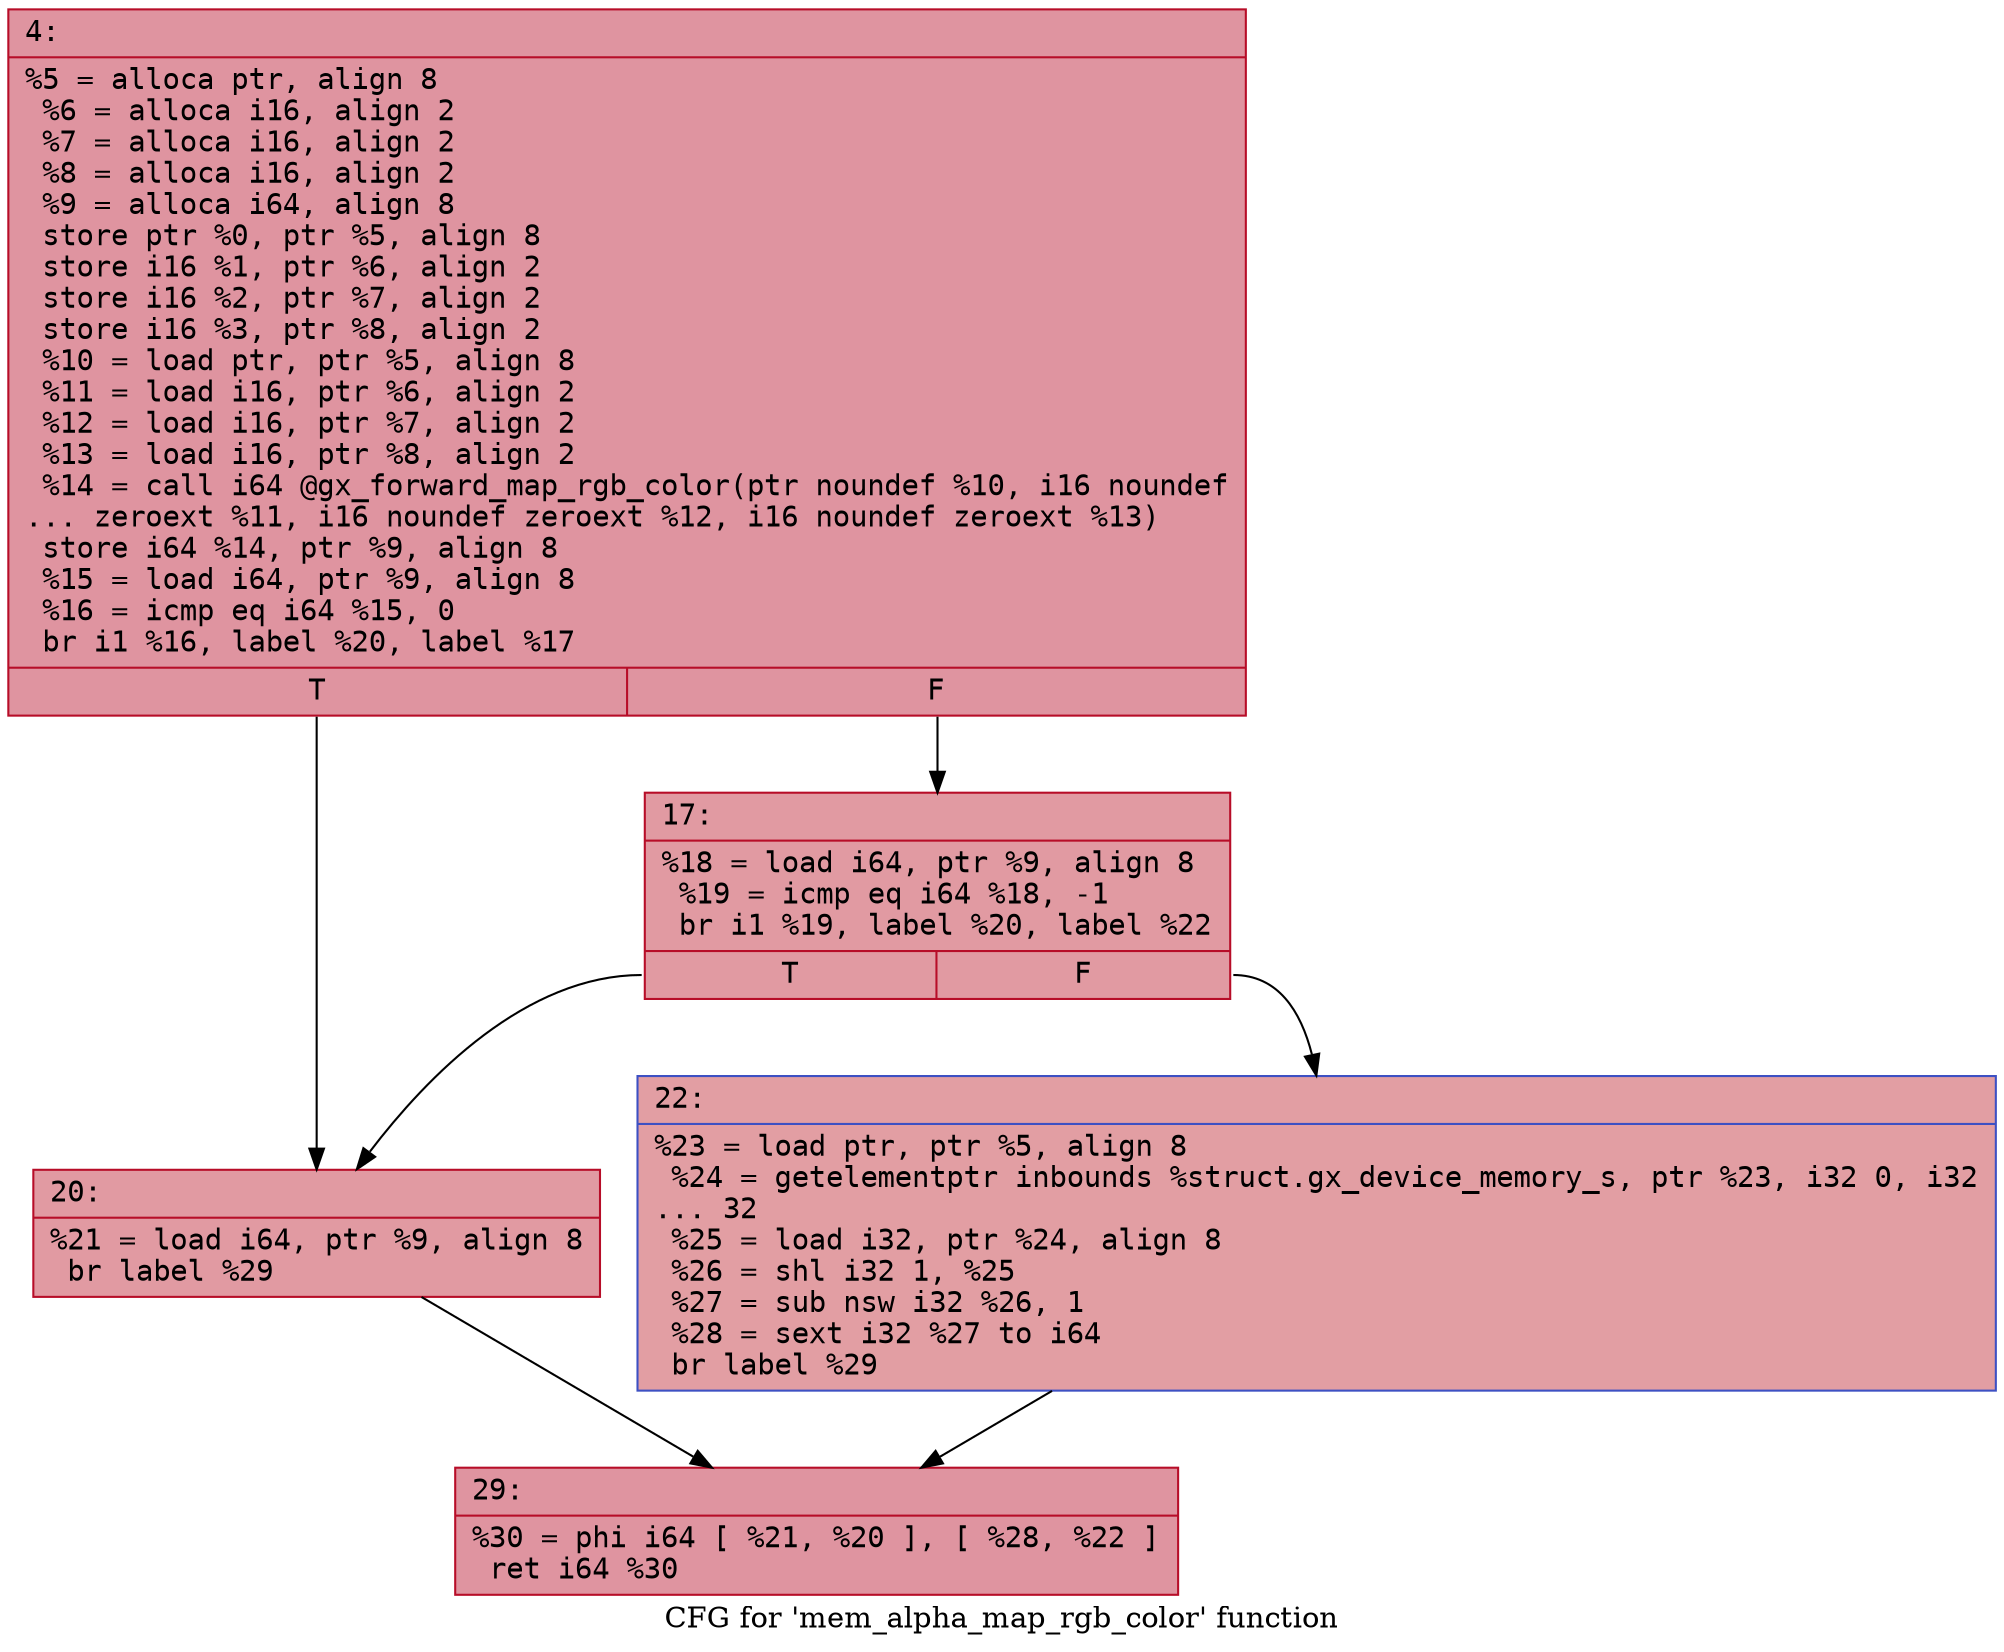 digraph "CFG for 'mem_alpha_map_rgb_color' function" {
	label="CFG for 'mem_alpha_map_rgb_color' function";

	Node0x600002aea300 [shape=record,color="#b70d28ff", style=filled, fillcolor="#b70d2870" fontname="Courier",label="{4:\l|  %5 = alloca ptr, align 8\l  %6 = alloca i16, align 2\l  %7 = alloca i16, align 2\l  %8 = alloca i16, align 2\l  %9 = alloca i64, align 8\l  store ptr %0, ptr %5, align 8\l  store i16 %1, ptr %6, align 2\l  store i16 %2, ptr %7, align 2\l  store i16 %3, ptr %8, align 2\l  %10 = load ptr, ptr %5, align 8\l  %11 = load i16, ptr %6, align 2\l  %12 = load i16, ptr %7, align 2\l  %13 = load i16, ptr %8, align 2\l  %14 = call i64 @gx_forward_map_rgb_color(ptr noundef %10, i16 noundef\l... zeroext %11, i16 noundef zeroext %12, i16 noundef zeroext %13)\l  store i64 %14, ptr %9, align 8\l  %15 = load i64, ptr %9, align 8\l  %16 = icmp eq i64 %15, 0\l  br i1 %16, label %20, label %17\l|{<s0>T|<s1>F}}"];
	Node0x600002aea300:s0 -> Node0x600002aea3a0[tooltip="4 -> 20\nProbability 37.50%" ];
	Node0x600002aea300:s1 -> Node0x600002aea350[tooltip="4 -> 17\nProbability 62.50%" ];
	Node0x600002aea350 [shape=record,color="#b70d28ff", style=filled, fillcolor="#bb1b2c70" fontname="Courier",label="{17:\l|  %18 = load i64, ptr %9, align 8\l  %19 = icmp eq i64 %18, -1\l  br i1 %19, label %20, label %22\l|{<s0>T|<s1>F}}"];
	Node0x600002aea350:s0 -> Node0x600002aea3a0[tooltip="17 -> 20\nProbability 37.50%" ];
	Node0x600002aea350:s1 -> Node0x600002aea3f0[tooltip="17 -> 22\nProbability 62.50%" ];
	Node0x600002aea3a0 [shape=record,color="#b70d28ff", style=filled, fillcolor="#bb1b2c70" fontname="Courier",label="{20:\l|  %21 = load i64, ptr %9, align 8\l  br label %29\l}"];
	Node0x600002aea3a0 -> Node0x600002aea440[tooltip="20 -> 29\nProbability 100.00%" ];
	Node0x600002aea3f0 [shape=record,color="#3d50c3ff", style=filled, fillcolor="#be242e70" fontname="Courier",label="{22:\l|  %23 = load ptr, ptr %5, align 8\l  %24 = getelementptr inbounds %struct.gx_device_memory_s, ptr %23, i32 0, i32\l... 32\l  %25 = load i32, ptr %24, align 8\l  %26 = shl i32 1, %25\l  %27 = sub nsw i32 %26, 1\l  %28 = sext i32 %27 to i64\l  br label %29\l}"];
	Node0x600002aea3f0 -> Node0x600002aea440[tooltip="22 -> 29\nProbability 100.00%" ];
	Node0x600002aea440 [shape=record,color="#b70d28ff", style=filled, fillcolor="#b70d2870" fontname="Courier",label="{29:\l|  %30 = phi i64 [ %21, %20 ], [ %28, %22 ]\l  ret i64 %30\l}"];
}

